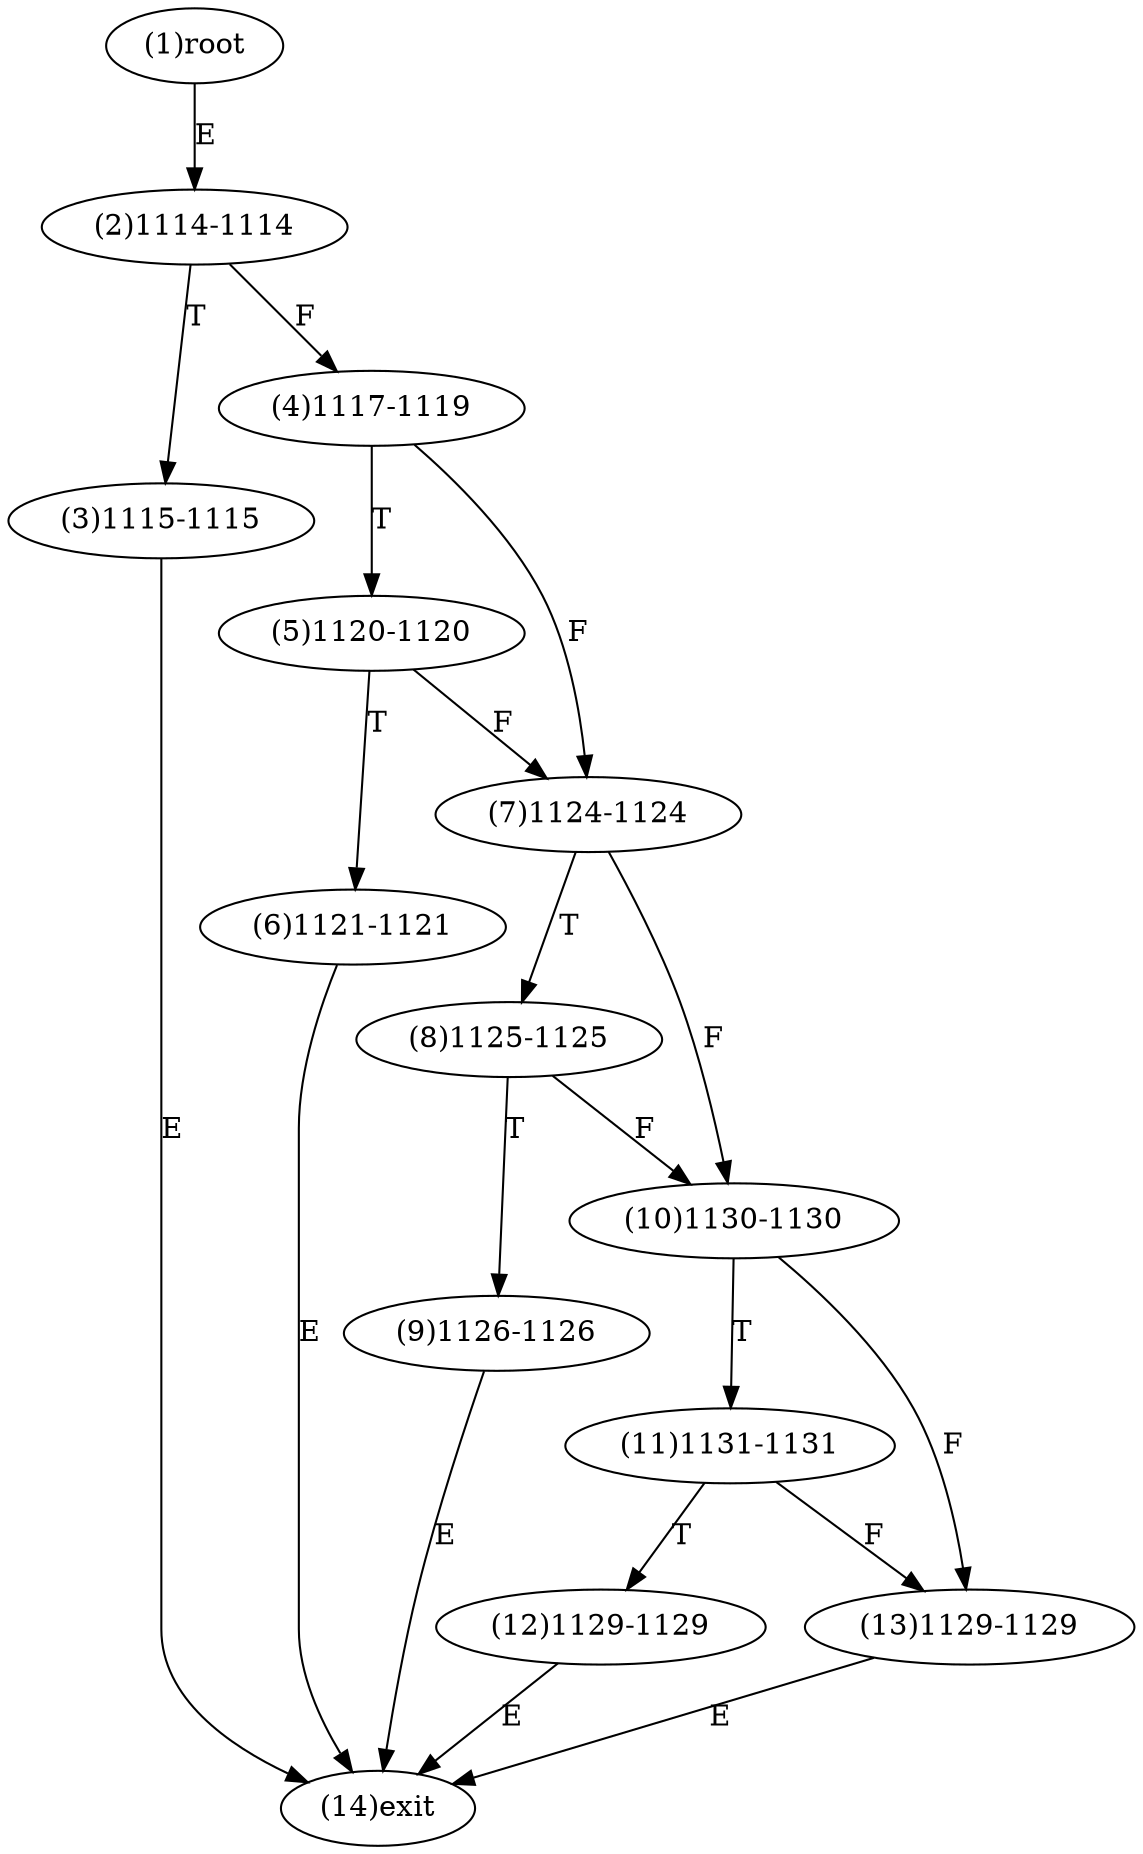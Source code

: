 digraph "" { 
1[ label="(1)root"];
2[ label="(2)1114-1114"];
3[ label="(3)1115-1115"];
4[ label="(4)1117-1119"];
5[ label="(5)1120-1120"];
6[ label="(6)1121-1121"];
7[ label="(7)1124-1124"];
8[ label="(8)1125-1125"];
9[ label="(9)1126-1126"];
10[ label="(10)1130-1130"];
11[ label="(11)1131-1131"];
12[ label="(12)1129-1129"];
13[ label="(13)1129-1129"];
14[ label="(14)exit"];
1->2[ label="E"];
2->4[ label="F"];
2->3[ label="T"];
3->14[ label="E"];
4->7[ label="F"];
4->5[ label="T"];
5->7[ label="F"];
5->6[ label="T"];
6->14[ label="E"];
7->10[ label="F"];
7->8[ label="T"];
8->10[ label="F"];
8->9[ label="T"];
9->14[ label="E"];
10->13[ label="F"];
10->11[ label="T"];
11->13[ label="F"];
11->12[ label="T"];
12->14[ label="E"];
13->14[ label="E"];
}